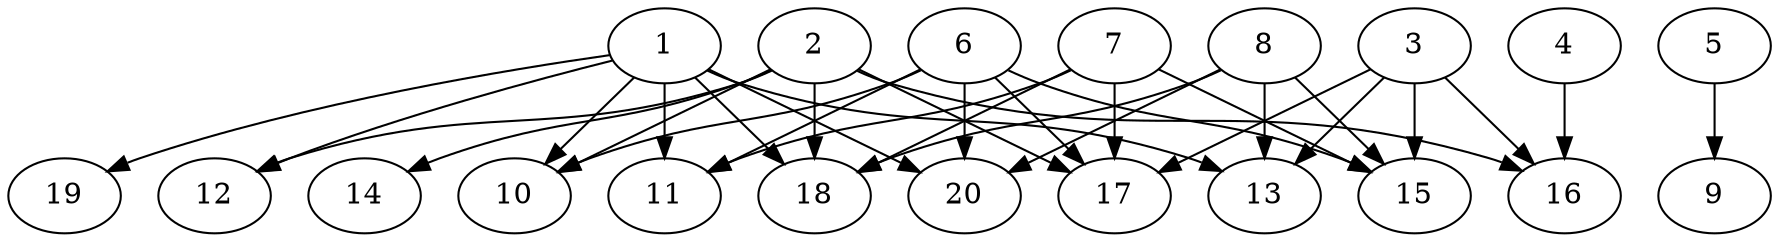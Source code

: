 // DAG automatically generated by daggen at Wed Jul 24 21:26:16 2019
// ./daggen --dot -n 20 --ccr 0.3 --fat 0.8 --regular 0.5 --density 0.5 --mindata 5242880 --maxdata 52428800 
digraph G {
  1 [size="84800853", alpha="0.03", expect_size="25440256"] 
  1 -> 10 [size ="25440256"]
  1 -> 11 [size ="25440256"]
  1 -> 12 [size ="25440256"]
  1 -> 13 [size ="25440256"]
  1 -> 18 [size ="25440256"]
  1 -> 19 [size ="25440256"]
  1 -> 20 [size ="25440256"]
  2 [size="23975253", alpha="0.03", expect_size="7192576"] 
  2 -> 10 [size ="7192576"]
  2 -> 12 [size ="7192576"]
  2 -> 14 [size ="7192576"]
  2 -> 16 [size ="7192576"]
  2 -> 17 [size ="7192576"]
  2 -> 18 [size ="7192576"]
  3 [size="124747093", alpha="0.20", expect_size="37424128"] 
  3 -> 13 [size ="37424128"]
  3 -> 15 [size ="37424128"]
  3 -> 16 [size ="37424128"]
  3 -> 17 [size ="37424128"]
  4 [size="25879893", alpha="0.06", expect_size="7763968"] 
  4 -> 16 [size ="7763968"]
  5 [size="21777067", alpha="0.11", expect_size="6533120"] 
  5 -> 9 [size ="6533120"]
  6 [size="35580587", alpha="0.08", expect_size="10674176"] 
  6 -> 10 [size ="10674176"]
  6 -> 11 [size ="10674176"]
  6 -> 15 [size ="10674176"]
  6 -> 17 [size ="10674176"]
  6 -> 20 [size ="10674176"]
  7 [size="55289173", alpha="0.13", expect_size="16586752"] 
  7 -> 11 [size ="16586752"]
  7 -> 15 [size ="16586752"]
  7 -> 17 [size ="16586752"]
  7 -> 18 [size ="16586752"]
  8 [size="63419733", alpha="0.07", expect_size="19025920"] 
  8 -> 13 [size ="19025920"]
  8 -> 15 [size ="19025920"]
  8 -> 18 [size ="19025920"]
  8 -> 20 [size ="19025920"]
  9 [size="162525867", alpha="0.00", expect_size="48757760"] 
  10 [size="105270613", alpha="0.06", expect_size="31581184"] 
  11 [size="59289600", alpha="0.10", expect_size="17786880"] 
  12 [size="81489920", alpha="0.20", expect_size="24446976"] 
  13 [size="104567467", alpha="0.01", expect_size="31370240"] 
  14 [size="102966613", alpha="0.02", expect_size="30889984"] 
  15 [size="153733120", alpha="0.07", expect_size="46119936"] 
  16 [size="84677973", alpha="0.17", expect_size="25403392"] 
  17 [size="145937067", alpha="0.07", expect_size="43781120"] 
  18 [size="88623787", alpha="0.02", expect_size="26587136"] 
  19 [size="145227093", alpha="0.04", expect_size="43568128"] 
  20 [size="147227307", alpha="0.14", expect_size="44168192"] 
}
